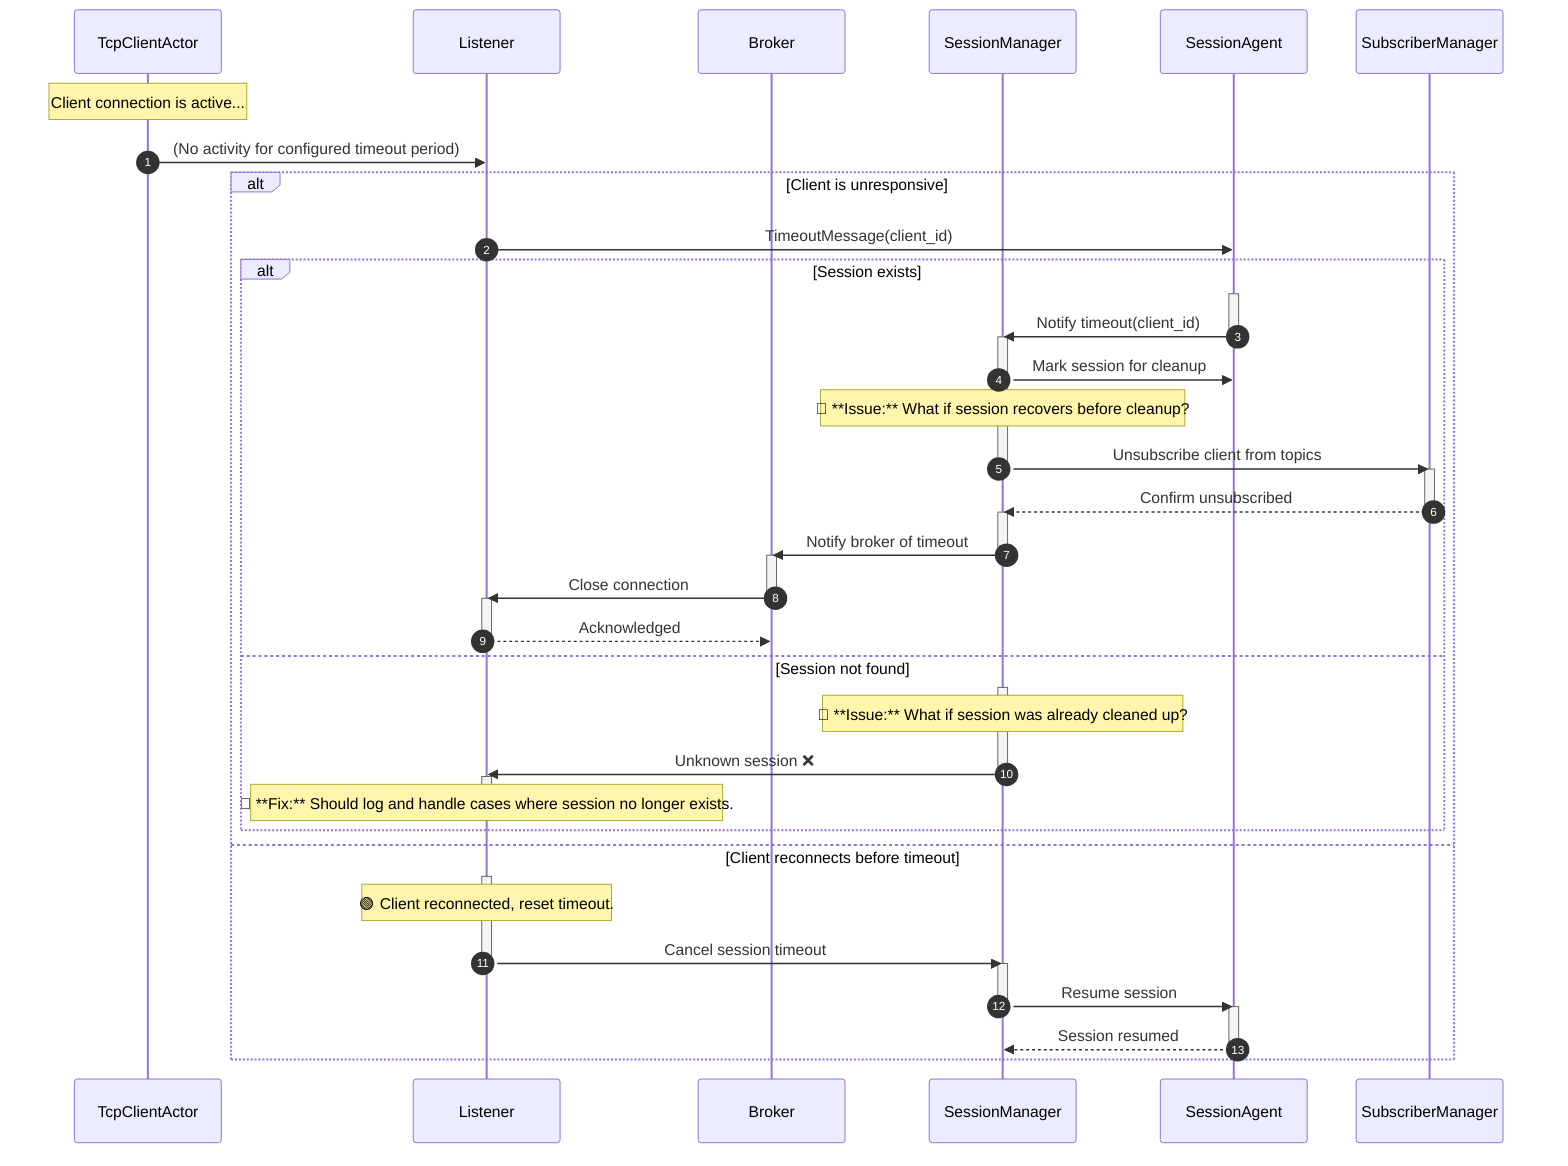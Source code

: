 sequenceDiagram
    autonumber
    participant Client as TcpClientActor
    participant Listener as Listener
    participant Broker as Broker
    participant SessionMgr as SessionManager
    participant Session as SessionAgent
    participant SubscriberMgr as SubscriberManager

    Note over Client: Client connection is active...
    Client->>Listener: (No activity for configured timeout period)

    alt Client is unresponsive
        Listener->>Session: TimeoutMessage(client_id)

        alt Session exists
            activate Session
            Session->>SessionMgr: Notify timeout(client_id)
            deactivate Session

            activate SessionMgr
            SessionMgr->>Session: Mark session for cleanup
            Note over SessionMgr: 🚨 **Issue:** What if session recovers before cleanup?
            SessionMgr->>SubscriberMgr: Unsubscribe client from topics
            deactivate SessionMgr

            activate SubscriberMgr
            SubscriberMgr-->>SessionMgr: Confirm unsubscribed
            deactivate SubscriberMgr

            activate SessionMgr
            SessionMgr->>Broker: Notify broker of timeout
            deactivate SessionMgr

            activate Broker
            Broker->>Listener: Close connection
            deactivate Broker

            activate Listener
            Listener-->>Broker: Acknowledged
            deactivate Listener
        else Session not found
            activate SessionMgr
            Note over SessionMgr: 🚨 **Issue:** What if session was already cleaned up?
            SessionMgr->>Listener: Unknown session ❌
            deactivate SessionMgr

            activate Listener
            Note over Listener: 🔴 **Fix:** Should log and handle cases where session no longer exists.
            deactivate Listener
        end
    else Client reconnects before timeout
        activate Listener
        Note over Listener: 🟢 Client reconnected, reset timeout.
        Listener->>SessionMgr: Cancel session timeout
        deactivate Listener

        activate SessionMgr
        SessionMgr->>Session: Resume session
        deactivate SessionMgr

        activate Session
        Session-->>SessionMgr: Session resumed
        deactivate Session
    end